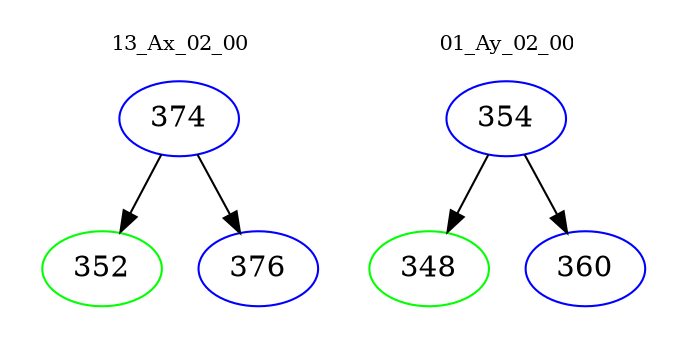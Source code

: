 digraph{
subgraph cluster_0 {
color = white
label = "13_Ax_02_00";
fontsize=10;
T0_374 [label="374", color="blue"]
T0_374 -> T0_352 [color="black"]
T0_352 [label="352", color="green"]
T0_374 -> T0_376 [color="black"]
T0_376 [label="376", color="blue"]
}
subgraph cluster_1 {
color = white
label = "01_Ay_02_00";
fontsize=10;
T1_354 [label="354", color="blue"]
T1_354 -> T1_348 [color="black"]
T1_348 [label="348", color="green"]
T1_354 -> T1_360 [color="black"]
T1_360 [label="360", color="blue"]
}
}

